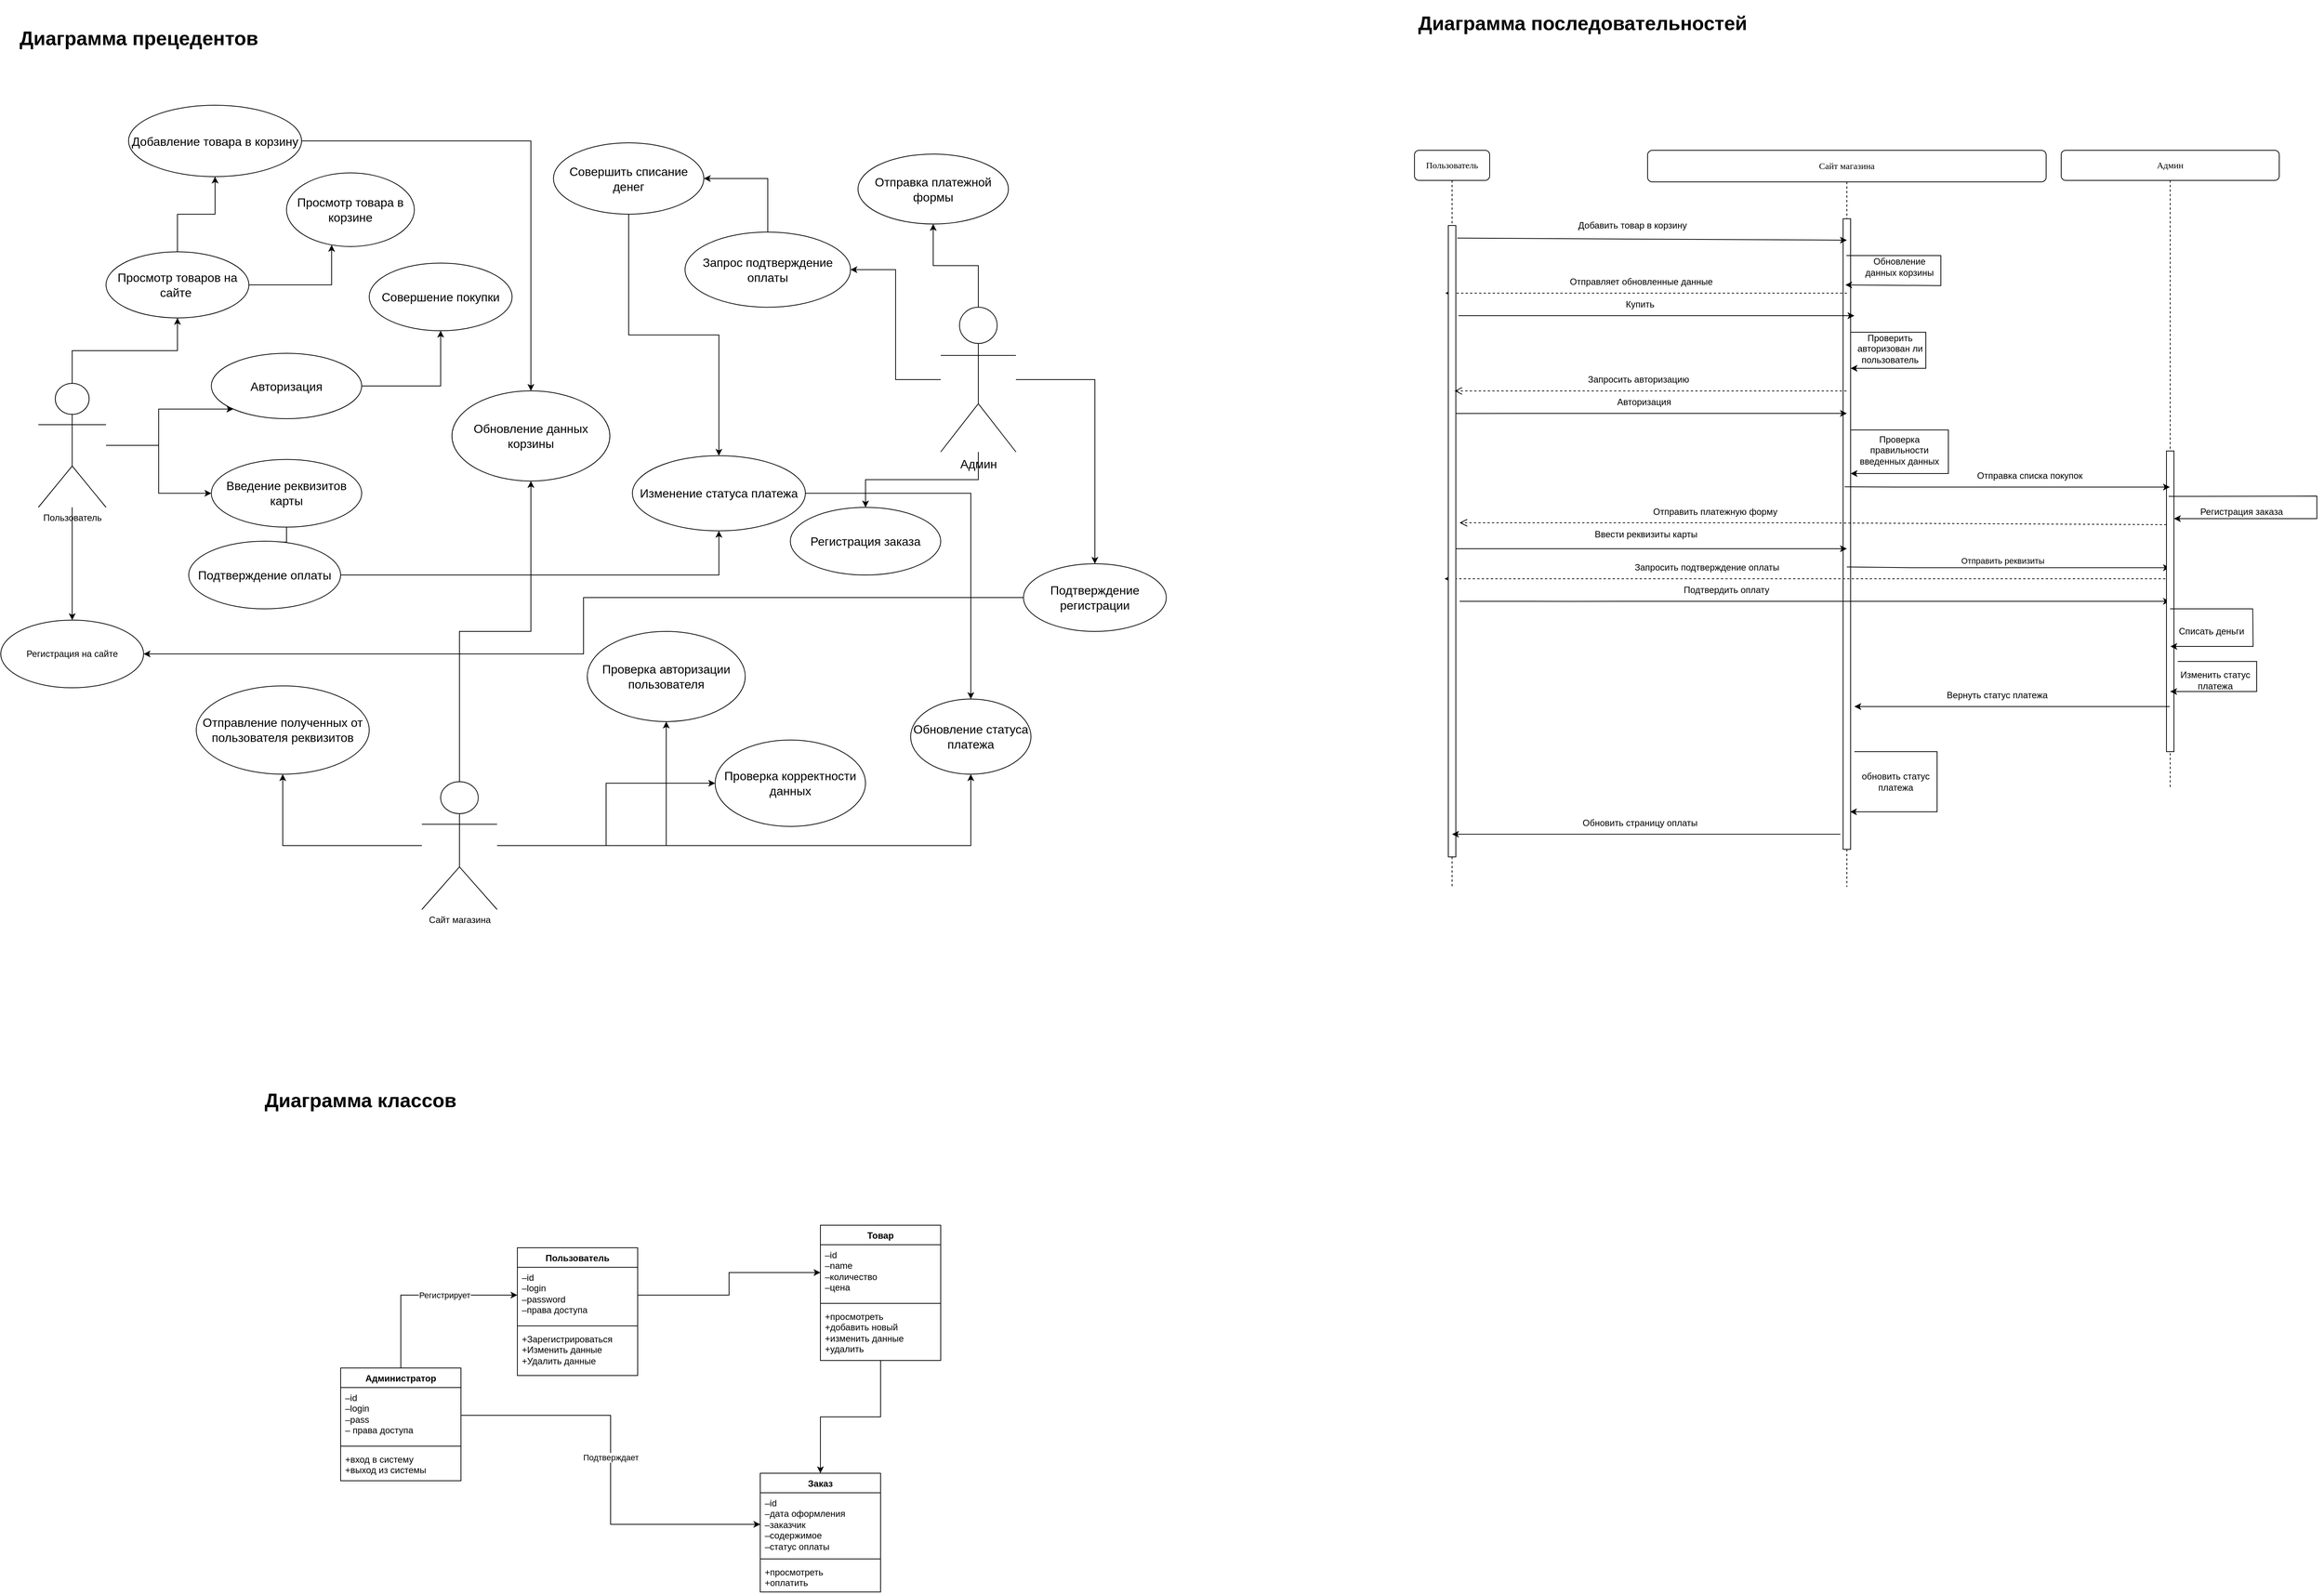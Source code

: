 <mxfile version="22.1.0" type="device">
  <diagram name="Страница — 1" id="BwDVTaYQa9UIxdlgC0Gu">
    <mxGraphModel dx="2977" dy="1105" grid="0" gridSize="10" guides="1" tooltips="1" connect="1" arrows="1" fold="1" page="1" pageScale="1" pageWidth="827" pageHeight="1169" math="0" shadow="0">
      <root>
        <mxCell id="0" />
        <mxCell id="1" parent="0" />
        <mxCell id="_Makfpa7RVwoIXTSptWx-15" style="edgeStyle=orthogonalEdgeStyle;orthogonalLoop=1;jettySize=auto;html=1;entryX=0.5;entryY=1;entryDx=0;entryDy=0;rounded=0;" parent="1" source="qiPf4P7YAFdouMYMggyP-1" target="qiPf4P7YAFdouMYMggyP-71" edge="1">
          <mxGeometry relative="1" as="geometry" />
        </mxCell>
        <mxCell id="_Makfpa7RVwoIXTSptWx-16" style="edgeStyle=orthogonalEdgeStyle;orthogonalLoop=1;jettySize=auto;html=1;rounded=0;" parent="1" source="qiPf4P7YAFdouMYMggyP-1" target="qiPf4P7YAFdouMYMggyP-70" edge="1">
          <mxGeometry relative="1" as="geometry" />
        </mxCell>
        <mxCell id="_Makfpa7RVwoIXTSptWx-18" style="edgeStyle=orthogonalEdgeStyle;orthogonalLoop=1;jettySize=auto;html=1;entryX=0.5;entryY=0;entryDx=0;entryDy=0;rounded=0;" parent="1" source="qiPf4P7YAFdouMYMggyP-1" target="qiPf4P7YAFdouMYMggyP-74" edge="1">
          <mxGeometry relative="1" as="geometry">
            <mxPoint x="1190" y="790" as="targetPoint" />
          </mxGeometry>
        </mxCell>
        <mxCell id="32zfjGa4wdQdq4F2AYwe-44" style="edgeStyle=orthogonalEdgeStyle;rounded=0;orthogonalLoop=1;jettySize=auto;html=1;entryX=0.5;entryY=0;entryDx=0;entryDy=0;" parent="1" source="qiPf4P7YAFdouMYMggyP-1" target="32zfjGa4wdQdq4F2AYwe-43" edge="1">
          <mxGeometry relative="1" as="geometry" />
        </mxCell>
        <mxCell id="qiPf4P7YAFdouMYMggyP-1" value="&lt;font style=&quot;font-size: 16px;&quot;&gt;Админ&lt;/font&gt;" style="shape=umlActor;verticalLabelPosition=bottom;verticalAlign=top;html=1;" parent="1" vertex="1">
          <mxGeometry x="1230" y="478.75" width="100" height="192.5" as="geometry" />
        </mxCell>
        <mxCell id="qiPf4P7YAFdouMYMggyP-61" style="edgeStyle=orthogonalEdgeStyle;orthogonalLoop=1;jettySize=auto;html=1;rounded=0;" parent="1" source="qiPf4P7YAFdouMYMggyP-2" target="qiPf4P7YAFdouMYMggyP-56" edge="1">
          <mxGeometry relative="1" as="geometry" />
        </mxCell>
        <mxCell id="qiPf4P7YAFdouMYMggyP-64" style="edgeStyle=orthogonalEdgeStyle;orthogonalLoop=1;jettySize=auto;html=1;entryX=0;entryY=1;entryDx=0;entryDy=0;rounded=0;" parent="1" source="qiPf4P7YAFdouMYMggyP-2" target="qiPf4P7YAFdouMYMggyP-54" edge="1">
          <mxGeometry relative="1" as="geometry" />
        </mxCell>
        <mxCell id="32zfjGa4wdQdq4F2AYwe-41" style="edgeStyle=orthogonalEdgeStyle;rounded=0;orthogonalLoop=1;jettySize=auto;html=1;entryX=0.5;entryY=0;entryDx=0;entryDy=0;" parent="1" source="qiPf4P7YAFdouMYMggyP-2" target="32zfjGa4wdQdq4F2AYwe-42" edge="1">
          <mxGeometry relative="1" as="geometry">
            <mxPoint x="75" y="880" as="targetPoint" />
          </mxGeometry>
        </mxCell>
        <mxCell id="qiPf4P7YAFdouMYMggyP-2" value="Пользователь" style="shape=umlActor;verticalLabelPosition=bottom;verticalAlign=top;html=1;" parent="1" vertex="1">
          <mxGeometry x="30" y="580" width="90" height="165" as="geometry" />
        </mxCell>
        <mxCell id="qiPf4P7YAFdouMYMggyP-4" value="Сайт магазина" style="shape=umlLifeline;perimeter=lifelinePerimeter;whiteSpace=wrap;html=1;container=1;collapsible=0;recursiveResize=0;outlineConnect=0;rounded=1;shadow=0;comic=0;labelBackgroundColor=none;strokeWidth=1;fontFamily=Verdana;fontSize=12;align=center;size=42;" parent="1" vertex="1">
          <mxGeometry x="2170" y="270" width="530" height="980" as="geometry" />
        </mxCell>
        <mxCell id="qiPf4P7YAFdouMYMggyP-5" style="edgeStyle=orthogonalEdgeStyle;rounded=0;orthogonalLoop=1;jettySize=auto;html=1;" parent="qiPf4P7YAFdouMYMggyP-4" source="qiPf4P7YAFdouMYMggyP-6" target="qiPf4P7YAFdouMYMggyP-4" edge="1">
          <mxGeometry relative="1" as="geometry">
            <Array as="points">
              <mxPoint x="170" y="715" />
              <mxPoint x="170" y="715" />
            </Array>
          </mxGeometry>
        </mxCell>
        <mxCell id="qiPf4P7YAFdouMYMggyP-6" value="" style="html=1;points=[];perimeter=orthogonalPerimeter;rounded=0;shadow=0;comic=0;labelBackgroundColor=none;strokeWidth=1;fontFamily=Verdana;fontSize=12;align=center;" parent="qiPf4P7YAFdouMYMggyP-4" vertex="1">
          <mxGeometry x="260" y="91" width="10" height="839" as="geometry" />
        </mxCell>
        <mxCell id="qiPf4P7YAFdouMYMggyP-13" value="Отправить платежную форму" style="text;html=1;strokeColor=none;fillColor=none;align=center;verticalAlign=middle;whiteSpace=wrap;rounded=0;" parent="qiPf4P7YAFdouMYMggyP-4" vertex="1">
          <mxGeometry x="-10" y="465.5" width="200" height="30" as="geometry" />
        </mxCell>
        <mxCell id="qiPf4P7YAFdouMYMggyP-14" value="Подтвердить оплату" style="text;html=1;strokeColor=none;fillColor=none;align=center;verticalAlign=middle;whiteSpace=wrap;rounded=0;" parent="qiPf4P7YAFdouMYMggyP-4" vertex="1">
          <mxGeometry y="570" width="210" height="30" as="geometry" />
        </mxCell>
        <mxCell id="qiPf4P7YAFdouMYMggyP-15" value="Запросить подтверждение оплаты" style="text;html=1;strokeColor=none;fillColor=none;align=center;verticalAlign=middle;whiteSpace=wrap;rounded=0;" parent="qiPf4P7YAFdouMYMggyP-4" vertex="1">
          <mxGeometry x="-56" y="540" width="270" height="30" as="geometry" />
        </mxCell>
        <mxCell id="qiPf4P7YAFdouMYMggyP-16" value="" style="html=1;verticalAlign=bottom;endArrow=open;dashed=1;endSize=8;curved=0;rounded=0;" parent="qiPf4P7YAFdouMYMggyP-4" source="qiPf4P7YAFdouMYMggyP-21" edge="1">
          <mxGeometry relative="1" as="geometry">
            <mxPoint x="652" y="570" as="sourcePoint" />
            <mxPoint x="-270" y="570" as="targetPoint" />
          </mxGeometry>
        </mxCell>
        <mxCell id="qiPf4P7YAFdouMYMggyP-17" value="" style="endArrow=classic;html=1;rounded=0;" parent="qiPf4P7YAFdouMYMggyP-4" edge="1">
          <mxGeometry width="50" height="50" relative="1" as="geometry">
            <mxPoint x="275" y="800" as="sourcePoint" />
            <mxPoint x="269.25" y="880" as="targetPoint" />
            <Array as="points">
              <mxPoint x="385" y="800" />
              <mxPoint x="385" y="880" />
            </Array>
          </mxGeometry>
        </mxCell>
        <mxCell id="qiPf4P7YAFdouMYMggyP-18" value="обновить статус платежа" style="text;html=1;strokeColor=none;fillColor=none;align=center;verticalAlign=middle;whiteSpace=wrap;rounded=0;" parent="qiPf4P7YAFdouMYMggyP-4" vertex="1">
          <mxGeometry x="280" y="810" width="100" height="60" as="geometry" />
        </mxCell>
        <mxCell id="qiPf4P7YAFdouMYMggyP-19" value="" style="html=1;verticalAlign=bottom;endArrow=open;dashed=1;endSize=8;curved=0;rounded=0;" parent="qiPf4P7YAFdouMYMggyP-4" edge="1">
          <mxGeometry relative="1" as="geometry">
            <mxPoint x="265" y="190" as="sourcePoint" />
            <mxPoint x="-269" y="190" as="targetPoint" />
            <Array as="points">
              <mxPoint x="-89" y="190" />
            </Array>
          </mxGeometry>
        </mxCell>
        <mxCell id="qiPf4P7YAFdouMYMggyP-20" value="Отправляет обновленные данные&amp;nbsp;&amp;nbsp;" style="text;html=1;strokeColor=none;fillColor=none;align=center;verticalAlign=middle;whiteSpace=wrap;rounded=0;" parent="qiPf4P7YAFdouMYMggyP-4" vertex="1">
          <mxGeometry x="-150" y="160" width="290" height="30" as="geometry" />
        </mxCell>
        <mxCell id="_Makfpa7RVwoIXTSptWx-19" value="Отправка списка покупок&amp;nbsp;" style="text;html=1;strokeColor=none;fillColor=none;align=center;verticalAlign=middle;whiteSpace=wrap;rounded=0;" parent="qiPf4P7YAFdouMYMggyP-4" vertex="1">
          <mxGeometry x="390" y="418" width="240" height="30" as="geometry" />
        </mxCell>
        <mxCell id="qiPf4P7YAFdouMYMggyP-32" value="" style="endArrow=classic;html=1;rounded=0;" parent="qiPf4P7YAFdouMYMggyP-4" edge="1">
          <mxGeometry width="50" height="50" relative="1" as="geometry">
            <mxPoint x="-251.5" y="220" as="sourcePoint" />
            <mxPoint x="275" y="220" as="targetPoint" />
            <Array as="points">
              <mxPoint x="-106.5" y="220" />
            </Array>
          </mxGeometry>
        </mxCell>
        <mxCell id="qiPf4P7YAFdouMYMggyP-33" value="Купить" style="text;html=1;strokeColor=none;fillColor=none;align=center;verticalAlign=middle;whiteSpace=wrap;rounded=0;" parent="qiPf4P7YAFdouMYMggyP-4" vertex="1">
          <mxGeometry x="-110" y="190" width="200" height="30" as="geometry" />
        </mxCell>
        <mxCell id="qiPf4P7YAFdouMYMggyP-30" value="" style="endArrow=classic;html=1;rounded=0;exitX=0.544;exitY=0.487;exitDx=0;exitDy=0;exitPerimeter=0;" parent="qiPf4P7YAFdouMYMggyP-4" edge="1">
          <mxGeometry width="50" height="50" relative="1" as="geometry">
            <mxPoint x="-259.5" y="350.14" as="sourcePoint" />
            <mxPoint x="265" y="350.0" as="targetPoint" />
            <Array as="points">
              <mxPoint x="-102.4" y="350" />
            </Array>
          </mxGeometry>
        </mxCell>
        <mxCell id="qiPf4P7YAFdouMYMggyP-36" value="Авторизация" style="text;html=1;strokeColor=none;fillColor=none;align=center;verticalAlign=middle;whiteSpace=wrap;rounded=0;" parent="qiPf4P7YAFdouMYMggyP-4" vertex="1">
          <mxGeometry x="-77.5" y="320" width="145" height="30" as="geometry" />
        </mxCell>
        <mxCell id="qiPf4P7YAFdouMYMggyP-45" value="Обновить страницу оплаты" style="text;html=1;strokeColor=none;fillColor=none;align=center;verticalAlign=middle;whiteSpace=wrap;rounded=0;" parent="qiPf4P7YAFdouMYMggyP-4" vertex="1">
          <mxGeometry x="-175" y="880" width="330" height="30" as="geometry" />
        </mxCell>
        <mxCell id="qiPf4P7YAFdouMYMggyP-43" value="Вернуть статус платежа" style="text;html=1;strokeColor=none;fillColor=none;align=center;verticalAlign=middle;whiteSpace=wrap;rounded=0;" parent="qiPf4P7YAFdouMYMggyP-4" vertex="1">
          <mxGeometry x="380" y="710" width="170" height="30" as="geometry" />
        </mxCell>
        <mxCell id="qiPf4P7YAFdouMYMggyP-37" value="" style="endArrow=classic;html=1;rounded=0;" parent="qiPf4P7YAFdouMYMggyP-4" target="qiPf4P7YAFdouMYMggyP-21" edge="1">
          <mxGeometry width="50" height="50" relative="1" as="geometry">
            <mxPoint x="-250" y="600" as="sourcePoint" />
            <mxPoint x="652" y="600" as="targetPoint" />
            <Array as="points">
              <mxPoint x="-103.3" y="600.09" />
              <mxPoint x="-30" y="600" />
            </Array>
          </mxGeometry>
        </mxCell>
        <mxCell id="qiPf4P7YAFdouMYMggyP-41" value="" style="endArrow=classic;html=1;rounded=0;" parent="qiPf4P7YAFdouMYMggyP-4" target="qiPf4P7YAFdouMYMggyP-21" edge="1">
          <mxGeometry width="50" height="50" relative="1" as="geometry">
            <mxPoint x="265" y="554.3" as="sourcePoint" />
            <mxPoint x="643" y="555.7" as="targetPoint" />
            <Array as="points">
              <mxPoint x="355" y="555.3" />
            </Array>
          </mxGeometry>
        </mxCell>
        <mxCell id="qiPf4P7YAFdouMYMggyP-42" value="Отправить реквизиты" style="edgeLabel;html=1;align=center;verticalAlign=middle;resizable=0;points=[];" parent="qiPf4P7YAFdouMYMggyP-41" vertex="1" connectable="0">
          <mxGeometry x="-0.036" y="3" relative="1" as="geometry">
            <mxPoint y="-7" as="offset" />
          </mxGeometry>
        </mxCell>
        <mxCell id="qiPf4P7YAFdouMYMggyP-47" value="" style="endArrow=classic;html=1;rounded=0;" parent="qiPf4P7YAFdouMYMggyP-4" edge="1">
          <mxGeometry width="50" height="50" relative="1" as="geometry">
            <mxPoint x="-260.75" y="530" as="sourcePoint" />
            <mxPoint x="265" y="530" as="targetPoint" />
            <Array as="points">
              <mxPoint x="-164.5" y="530" />
              <mxPoint x="210" y="530" />
            </Array>
          </mxGeometry>
        </mxCell>
        <mxCell id="qiPf4P7YAFdouMYMggyP-40" value="Ввести реквизиты карты" style="text;html=1;strokeColor=none;fillColor=none;align=center;verticalAlign=middle;whiteSpace=wrap;rounded=0;" parent="qiPf4P7YAFdouMYMggyP-4" vertex="1">
          <mxGeometry x="-77.5" y="495.5" width="150" height="30" as="geometry" />
        </mxCell>
        <mxCell id="qiPf4P7YAFdouMYMggyP-34" value="Запросить авторизацию" style="text;html=1;strokeColor=none;fillColor=none;align=center;verticalAlign=middle;whiteSpace=wrap;rounded=0;" parent="qiPf4P7YAFdouMYMggyP-4" vertex="1">
          <mxGeometry x="-92.5" y="290" width="160" height="30" as="geometry" />
        </mxCell>
        <mxCell id="qiPf4P7YAFdouMYMggyP-7" value="" style="endArrow=classic;html=1;rounded=0;entryX=0.3;entryY=0.093;entryDx=0;entryDy=0;entryPerimeter=0;" parent="qiPf4P7YAFdouMYMggyP-4" edge="1">
          <mxGeometry width="50" height="50" relative="1" as="geometry">
            <mxPoint x="264.324" y="140" as="sourcePoint" />
            <mxPoint x="263.0" y="179.027" as="targetPoint" />
            <Array as="points">
              <mxPoint x="390" y="140" />
              <mxPoint x="390" y="180" />
            </Array>
          </mxGeometry>
        </mxCell>
        <mxCell id="qiPf4P7YAFdouMYMggyP-8" value="Обновление данных корзины" style="text;html=1;strokeColor=none;fillColor=none;align=center;verticalAlign=middle;whiteSpace=wrap;rounded=0;" parent="qiPf4P7YAFdouMYMggyP-4" vertex="1">
          <mxGeometry x="280" y="140" width="110" height="30" as="geometry" />
        </mxCell>
        <mxCell id="qiPf4P7YAFdouMYMggyP-9" value="Проверить авторизован ли пользователь" style="text;html=1;strokeColor=none;fillColor=none;align=center;verticalAlign=middle;whiteSpace=wrap;rounded=0;" parent="qiPf4P7YAFdouMYMggyP-4" vertex="1">
          <mxGeometry x="260" y="240" width="125" height="47.5" as="geometry" />
        </mxCell>
        <mxCell id="qiPf4P7YAFdouMYMggyP-10" value="" style="endArrow=classic;html=1;rounded=0;" parent="qiPf4P7YAFdouMYMggyP-4" edge="1">
          <mxGeometry width="50" height="50" relative="1" as="geometry">
            <mxPoint x="270" y="242" as="sourcePoint" />
            <mxPoint x="270" y="290" as="targetPoint" />
            <Array as="points">
              <mxPoint x="370" y="242" />
              <mxPoint x="370" y="290" />
              <mxPoint x="300" y="290" />
            </Array>
          </mxGeometry>
        </mxCell>
        <mxCell id="qiPf4P7YAFdouMYMggyP-11" value="" style="endArrow=classic;html=1;rounded=0;" parent="qiPf4P7YAFdouMYMggyP-4" edge="1">
          <mxGeometry width="50" height="50" relative="1" as="geometry">
            <mxPoint x="270" y="372" as="sourcePoint" />
            <mxPoint x="270" y="430" as="targetPoint" />
            <Array as="points">
              <mxPoint x="400" y="372" />
              <mxPoint x="400" y="430" />
            </Array>
          </mxGeometry>
        </mxCell>
        <mxCell id="qiPf4P7YAFdouMYMggyP-12" value="Проверка правильности введенных данных" style="text;html=1;strokeColor=none;fillColor=none;align=center;verticalAlign=middle;whiteSpace=wrap;rounded=0;" parent="qiPf4P7YAFdouMYMggyP-4" vertex="1">
          <mxGeometry x="280" y="380" width="110" height="38" as="geometry" />
        </mxCell>
        <mxCell id="qiPf4P7YAFdouMYMggyP-21" value="Админ" style="shape=umlLifeline;perimeter=lifelinePerimeter;whiteSpace=wrap;html=1;container=1;collapsible=0;recursiveResize=0;outlineConnect=0;rounded=1;shadow=0;comic=0;labelBackgroundColor=none;strokeWidth=1;fontFamily=Verdana;fontSize=12;align=center;" parent="1" vertex="1">
          <mxGeometry x="2720" y="270" width="290" height="850" as="geometry" />
        </mxCell>
        <mxCell id="qiPf4P7YAFdouMYMggyP-22" value="" style="html=1;points=[];perimeter=orthogonalPerimeter;rounded=0;shadow=0;comic=0;labelBackgroundColor=none;strokeWidth=1;fontFamily=Verdana;fontSize=12;align=center;" parent="qiPf4P7YAFdouMYMggyP-21" vertex="1">
          <mxGeometry x="140" y="400" width="10" height="400" as="geometry" />
        </mxCell>
        <mxCell id="qiPf4P7YAFdouMYMggyP-23" value="Списать деньги" style="text;html=1;strokeColor=none;fillColor=none;align=center;verticalAlign=middle;whiteSpace=wrap;rounded=0;" parent="qiPf4P7YAFdouMYMggyP-21" vertex="1">
          <mxGeometry x="140" y="610" width="120" height="60" as="geometry" />
        </mxCell>
        <mxCell id="qiPf4P7YAFdouMYMggyP-24" value="" style="endArrow=classic;html=1;rounded=0;" parent="qiPf4P7YAFdouMYMggyP-21" edge="1">
          <mxGeometry width="50" height="50" relative="1" as="geometry">
            <mxPoint x="144.75" y="610" as="sourcePoint" />
            <mxPoint x="145.25" y="660" as="targetPoint" />
            <Array as="points">
              <mxPoint x="254.75" y="610" />
              <mxPoint x="255.25" y="660" />
            </Array>
          </mxGeometry>
        </mxCell>
        <mxCell id="qiPf4P7YAFdouMYMggyP-25" value="" style="endArrow=classic;html=1;rounded=0;" parent="qiPf4P7YAFdouMYMggyP-21" target="qiPf4P7YAFdouMYMggyP-21" edge="1">
          <mxGeometry width="50" height="50" relative="1" as="geometry">
            <mxPoint x="155" y="680" as="sourcePoint" />
            <mxPoint x="190" y="720.2" as="targetPoint" />
            <Array as="points">
              <mxPoint x="260" y="680" />
              <mxPoint x="260" y="705" />
              <mxPoint x="260" y="720" />
            </Array>
          </mxGeometry>
        </mxCell>
        <mxCell id="qiPf4P7YAFdouMYMggyP-26" value="" style="endArrow=classic;html=1;rounded=0;" parent="qiPf4P7YAFdouMYMggyP-21" source="qiPf4P7YAFdouMYMggyP-21" edge="1">
          <mxGeometry width="50" height="50" relative="1" as="geometry">
            <mxPoint x="100.0" y="740.73" as="sourcePoint" />
            <mxPoint x="-275" y="740" as="targetPoint" />
          </mxGeometry>
        </mxCell>
        <mxCell id="qiPf4P7YAFdouMYMggyP-46" value="" style="html=1;verticalAlign=bottom;endArrow=open;dashed=1;endSize=8;curved=0;rounded=0;entryX=1.2;entryY=0.444;entryDx=0;entryDy=0;entryPerimeter=0;" parent="qiPf4P7YAFdouMYMggyP-21" edge="1">
          <mxGeometry relative="1" as="geometry">
            <mxPoint x="140" y="498" as="sourcePoint" />
            <mxPoint x="-800" y="495.5" as="targetPoint" />
            <Array as="points">
              <mxPoint x="-347" y="495.54" />
            </Array>
          </mxGeometry>
        </mxCell>
        <mxCell id="_Makfpa7RVwoIXTSptWx-25" value="" style="endArrow=classic;html=1;rounded=0;exitX=0.3;exitY=0.151;exitDx=0;exitDy=0;exitPerimeter=0;" parent="qiPf4P7YAFdouMYMggyP-21" source="qiPf4P7YAFdouMYMggyP-22" edge="1">
          <mxGeometry width="50" height="50" relative="1" as="geometry">
            <mxPoint x="155" y="460" as="sourcePoint" />
            <mxPoint x="150" y="490" as="targetPoint" />
            <Array as="points">
              <mxPoint x="340" y="460" />
              <mxPoint x="340" y="490" />
            </Array>
          </mxGeometry>
        </mxCell>
        <mxCell id="_Makfpa7RVwoIXTSptWx-26" value="Регистрация заказа" style="text;html=1;strokeColor=none;fillColor=none;align=center;verticalAlign=middle;whiteSpace=wrap;rounded=0;" parent="qiPf4P7YAFdouMYMggyP-21" vertex="1">
          <mxGeometry x="150" y="466" width="180" height="30" as="geometry" />
        </mxCell>
        <mxCell id="qiPf4P7YAFdouMYMggyP-27" value="Изменить статус платежа" style="text;html=1;strokeColor=none;fillColor=none;align=center;verticalAlign=middle;whiteSpace=wrap;rounded=0;" parent="qiPf4P7YAFdouMYMggyP-21" vertex="1">
          <mxGeometry x="150" y="690" width="110" height="30" as="geometry" />
        </mxCell>
        <mxCell id="qiPf4P7YAFdouMYMggyP-28" value="Пользователь" style="shape=umlLifeline;perimeter=lifelinePerimeter;whiteSpace=wrap;html=1;container=1;collapsible=0;recursiveResize=0;outlineConnect=0;rounded=1;shadow=0;comic=0;labelBackgroundColor=none;strokeWidth=1;fontFamily=Verdana;fontSize=12;align=center;" parent="1" vertex="1">
          <mxGeometry x="1860" y="270" width="100" height="980" as="geometry" />
        </mxCell>
        <mxCell id="qiPf4P7YAFdouMYMggyP-29" value="" style="html=1;points=[];perimeter=orthogonalPerimeter;rounded=0;shadow=0;comic=0;labelBackgroundColor=none;strokeWidth=1;fontFamily=Verdana;fontSize=12;align=center;" parent="qiPf4P7YAFdouMYMggyP-28" vertex="1">
          <mxGeometry x="45" y="100" width="10" height="840" as="geometry" />
        </mxCell>
        <mxCell id="qiPf4P7YAFdouMYMggyP-31" value="" style="endArrow=classic;html=1;rounded=0;exitX=0.2;exitY=0.425;exitDx=0;exitDy=0;exitPerimeter=0;" parent="1" source="qiPf4P7YAFdouMYMggyP-6" target="qiPf4P7YAFdouMYMggyP-21" edge="1">
          <mxGeometry width="50" height="50" relative="1" as="geometry">
            <mxPoint x="2440" y="720" as="sourcePoint" />
            <mxPoint x="2820" y="718" as="targetPoint" />
            <Array as="points">
              <mxPoint x="2500" y="718" />
            </Array>
          </mxGeometry>
        </mxCell>
        <mxCell id="qiPf4P7YAFdouMYMggyP-35" value="" style="html=1;verticalAlign=bottom;endArrow=open;dashed=1;endSize=8;curved=0;rounded=0;entryX=0.822;entryY=0.262;entryDx=0;entryDy=0;entryPerimeter=0;" parent="1" source="qiPf4P7YAFdouMYMggyP-4" target="qiPf4P7YAFdouMYMggyP-29" edge="1">
          <mxGeometry relative="1" as="geometry">
            <mxPoint x="2380" y="567" as="sourcePoint" />
            <mxPoint x="1920" y="565" as="targetPoint" />
          </mxGeometry>
        </mxCell>
        <mxCell id="qiPf4P7YAFdouMYMggyP-38" value="" style="endArrow=classic;html=1;rounded=0;exitX=1.18;exitY=0.02;exitDx=0;exitDy=0;exitPerimeter=0;entryX=0.5;entryY=0.034;entryDx=0;entryDy=0;entryPerimeter=0;" parent="1" source="qiPf4P7YAFdouMYMggyP-29" target="qiPf4P7YAFdouMYMggyP-6" edge="1">
          <mxGeometry width="50" height="50" relative="1" as="geometry">
            <mxPoint x="1920" y="380" as="sourcePoint" />
            <mxPoint x="2340" y="381" as="targetPoint" />
          </mxGeometry>
        </mxCell>
        <mxCell id="qiPf4P7YAFdouMYMggyP-39" value="Добавить товар в корзину" style="text;html=1;strokeColor=none;fillColor=none;align=center;verticalAlign=middle;whiteSpace=wrap;rounded=0;" parent="1" vertex="1">
          <mxGeometry x="2055" y="355" width="190" height="30" as="geometry" />
        </mxCell>
        <mxCell id="qiPf4P7YAFdouMYMggyP-44" value="" style="endArrow=classic;html=1;rounded=0;exitX=-0.367;exitY=0.976;exitDx=0;exitDy=0;exitPerimeter=0;" parent="1" source="qiPf4P7YAFdouMYMggyP-6" target="qiPf4P7YAFdouMYMggyP-28" edge="1">
          <mxGeometry width="50" height="50" relative="1" as="geometry">
            <mxPoint x="2130" y="1005" as="sourcePoint" />
            <mxPoint x="2180" y="955" as="targetPoint" />
          </mxGeometry>
        </mxCell>
        <mxCell id="32zfjGa4wdQdq4F2AYwe-9" style="edgeStyle=orthogonalEdgeStyle;rounded=0;orthogonalLoop=1;jettySize=auto;html=1;entryX=0.5;entryY=0;entryDx=0;entryDy=0;" parent="1" source="qiPf4P7YAFdouMYMggyP-53" target="_Makfpa7RVwoIXTSptWx-31" edge="1">
          <mxGeometry relative="1" as="geometry" />
        </mxCell>
        <mxCell id="qiPf4P7YAFdouMYMggyP-53" value="&lt;font style=&quot;font-size: 16px;&quot;&gt;Добавление товара в корзину&lt;/font&gt;" style="ellipse;whiteSpace=wrap;html=1;" parent="1" vertex="1">
          <mxGeometry x="150" y="210" width="230" height="95" as="geometry" />
        </mxCell>
        <mxCell id="_Makfpa7RVwoIXTSptWx-13" style="edgeStyle=orthogonalEdgeStyle;orthogonalLoop=1;jettySize=auto;html=1;entryX=0.5;entryY=1;entryDx=0;entryDy=0;rounded=0;" parent="1" source="qiPf4P7YAFdouMYMggyP-54" target="qiPf4P7YAFdouMYMggyP-55" edge="1">
          <mxGeometry relative="1" as="geometry" />
        </mxCell>
        <mxCell id="qiPf4P7YAFdouMYMggyP-54" value="&lt;font style=&quot;font-size: 16px;&quot;&gt;Авторизация&lt;/font&gt;" style="ellipse;whiteSpace=wrap;html=1;" parent="1" vertex="1">
          <mxGeometry x="260" y="540" width="200" height="87" as="geometry" />
        </mxCell>
        <mxCell id="qiPf4P7YAFdouMYMggyP-55" value="&lt;font style=&quot;font-size: 16px;&quot;&gt;Совершение покупки&lt;/font&gt;" style="ellipse;whiteSpace=wrap;html=1;" parent="1" vertex="1">
          <mxGeometry x="470" y="420" width="190" height="90" as="geometry" />
        </mxCell>
        <mxCell id="_Makfpa7RVwoIXTSptWx-1" style="edgeStyle=orthogonalEdgeStyle;orthogonalLoop=1;jettySize=auto;html=1;entryX=0.5;entryY=0;entryDx=0;entryDy=0;rounded=0;" parent="1" source="qiPf4P7YAFdouMYMggyP-56" target="qiPf4P7YAFdouMYMggyP-58" edge="1">
          <mxGeometry relative="1" as="geometry">
            <mxPoint x="570" y="920" as="targetPoint" />
          </mxGeometry>
        </mxCell>
        <mxCell id="qiPf4P7YAFdouMYMggyP-56" value="&lt;font style=&quot;font-size: 16px;&quot;&gt;Введение реквизитов карты&lt;/font&gt;" style="ellipse;whiteSpace=wrap;html=1;" parent="1" vertex="1">
          <mxGeometry x="260" y="681.25" width="200" height="90" as="geometry" />
        </mxCell>
        <mxCell id="32zfjGa4wdQdq4F2AYwe-11" style="edgeStyle=orthogonalEdgeStyle;rounded=0;orthogonalLoop=1;jettySize=auto;html=1;entryX=0.5;entryY=1;entryDx=0;entryDy=0;" parent="1" source="qiPf4P7YAFdouMYMggyP-58" target="qiPf4P7YAFdouMYMggyP-72" edge="1">
          <mxGeometry relative="1" as="geometry" />
        </mxCell>
        <mxCell id="qiPf4P7YAFdouMYMggyP-58" value="&lt;font style=&quot;font-size: 16px;&quot;&gt;Подтверждение оплаты&lt;/font&gt;" style="ellipse;whiteSpace=wrap;html=1;" parent="1" vertex="1">
          <mxGeometry x="230" y="790" width="202" height="90" as="geometry" />
        </mxCell>
        <mxCell id="qiPf4P7YAFdouMYMggyP-63" style="edgeStyle=orthogonalEdgeStyle;orthogonalLoop=1;jettySize=auto;html=1;entryX=0.5;entryY=1;entryDx=0;entryDy=0;rounded=0;" parent="1" source="qiPf4P7YAFdouMYMggyP-2" target="_Makfpa7RVwoIXTSptWx-9" edge="1">
          <mxGeometry relative="1" as="geometry">
            <mxPoint x="-40" y="450" as="targetPoint" />
          </mxGeometry>
        </mxCell>
        <mxCell id="qiPf4P7YAFdouMYMggyP-70" value="&lt;font style=&quot;font-size: 16px;&quot;&gt;Запрос подтверждение оплаты&lt;/font&gt;" style="ellipse;whiteSpace=wrap;html=1;" parent="1" vertex="1">
          <mxGeometry x="890" y="378.75" width="220" height="100" as="geometry" />
        </mxCell>
        <mxCell id="qiPf4P7YAFdouMYMggyP-71" value="&lt;span style=&quot;font-size: 16px;&quot;&gt;Отправка платежной формы&lt;/span&gt;" style="ellipse;whiteSpace=wrap;html=1;" parent="1" vertex="1">
          <mxGeometry x="1120" y="275" width="200" height="93" as="geometry" />
        </mxCell>
        <mxCell id="32zfjGa4wdQdq4F2AYwe-13" style="edgeStyle=orthogonalEdgeStyle;rounded=0;orthogonalLoop=1;jettySize=auto;html=1;entryX=0.5;entryY=0;entryDx=0;entryDy=0;" parent="1" source="qiPf4P7YAFdouMYMggyP-72" target="32zfjGa4wdQdq4F2AYwe-5" edge="1">
          <mxGeometry relative="1" as="geometry" />
        </mxCell>
        <mxCell id="qiPf4P7YAFdouMYMggyP-72" value="&lt;font style=&quot;font-size: 16px;&quot;&gt;Изменение статуса платежа&lt;/font&gt;" style="ellipse;whiteSpace=wrap;html=1;" parent="1" vertex="1">
          <mxGeometry x="820" y="676.25" width="230" height="100" as="geometry" />
        </mxCell>
        <mxCell id="32zfjGa4wdQdq4F2AYwe-12" style="edgeStyle=orthogonalEdgeStyle;rounded=0;orthogonalLoop=1;jettySize=auto;html=1;" parent="1" source="qiPf4P7YAFdouMYMggyP-73" target="qiPf4P7YAFdouMYMggyP-72" edge="1">
          <mxGeometry relative="1" as="geometry" />
        </mxCell>
        <mxCell id="qiPf4P7YAFdouMYMggyP-73" value="&lt;font style=&quot;font-size: 16px;&quot;&gt;Совершить списание денег&lt;/font&gt;" style="ellipse;whiteSpace=wrap;html=1;" parent="1" vertex="1">
          <mxGeometry x="715" y="260" width="200" height="95" as="geometry" />
        </mxCell>
        <mxCell id="qiPf4P7YAFdouMYMggyP-74" value="&lt;font style=&quot;font-size: 16px;&quot;&gt;Регистрация заказа&lt;/font&gt;" style="ellipse;whiteSpace=wrap;html=1;" parent="1" vertex="1">
          <mxGeometry x="1030" y="745" width="200" height="90" as="geometry" />
        </mxCell>
        <mxCell id="_Makfpa7RVwoIXTSptWx-5" value="&lt;font style=&quot;font-size: 16px;&quot;&gt;Просмотр товара в корзине&lt;/font&gt;" style="ellipse;whiteSpace=wrap;html=1;" parent="1" vertex="1">
          <mxGeometry x="360" y="300" width="170" height="98" as="geometry" />
        </mxCell>
        <mxCell id="_Makfpa7RVwoIXTSptWx-10" style="edgeStyle=orthogonalEdgeStyle;orthogonalLoop=1;jettySize=auto;html=1;entryX=0.5;entryY=1;entryDx=0;entryDy=0;rounded=0;" parent="1" source="_Makfpa7RVwoIXTSptWx-9" target="qiPf4P7YAFdouMYMggyP-53" edge="1">
          <mxGeometry relative="1" as="geometry" />
        </mxCell>
        <mxCell id="_Makfpa7RVwoIXTSptWx-11" style="edgeStyle=orthogonalEdgeStyle;orthogonalLoop=1;jettySize=auto;html=1;rounded=0;" parent="1" source="_Makfpa7RVwoIXTSptWx-9" target="_Makfpa7RVwoIXTSptWx-5" edge="1">
          <mxGeometry relative="1" as="geometry">
            <Array as="points">
              <mxPoint x="420" y="449" />
            </Array>
          </mxGeometry>
        </mxCell>
        <mxCell id="_Makfpa7RVwoIXTSptWx-9" value="&lt;font style=&quot;font-size: 16px;&quot;&gt;Просмотр товаров на сайте&amp;nbsp;&lt;/font&gt;" style="ellipse;whiteSpace=wrap;html=1;" parent="1" vertex="1">
          <mxGeometry x="120" y="405" width="190" height="88" as="geometry" />
        </mxCell>
        <mxCell id="_Makfpa7RVwoIXTSptWx-14" style="edgeStyle=orthogonalEdgeStyle;orthogonalLoop=1;jettySize=auto;html=1;entryX=1;entryY=0.5;entryDx=0;entryDy=0;rounded=0;" parent="1" source="qiPf4P7YAFdouMYMggyP-70" target="qiPf4P7YAFdouMYMggyP-73" edge="1">
          <mxGeometry relative="1" as="geometry" />
        </mxCell>
        <mxCell id="32zfjGa4wdQdq4F2AYwe-2" style="edgeStyle=orthogonalEdgeStyle;rounded=0;orthogonalLoop=1;jettySize=auto;html=1;" parent="1" source="_Makfpa7RVwoIXTSptWx-27" target="_Makfpa7RVwoIXTSptWx-32" edge="1">
          <mxGeometry relative="1" as="geometry" />
        </mxCell>
        <mxCell id="32zfjGa4wdQdq4F2AYwe-3" style="edgeStyle=orthogonalEdgeStyle;rounded=0;orthogonalLoop=1;jettySize=auto;html=1;" parent="1" source="_Makfpa7RVwoIXTSptWx-27" target="_Makfpa7RVwoIXTSptWx-30" edge="1">
          <mxGeometry relative="1" as="geometry" />
        </mxCell>
        <mxCell id="32zfjGa4wdQdq4F2AYwe-4" style="edgeStyle=orthogonalEdgeStyle;rounded=0;orthogonalLoop=1;jettySize=auto;html=1;entryX=0.5;entryY=1;entryDx=0;entryDy=0;" parent="1" source="_Makfpa7RVwoIXTSptWx-27" target="_Makfpa7RVwoIXTSptWx-31" edge="1">
          <mxGeometry relative="1" as="geometry" />
        </mxCell>
        <mxCell id="32zfjGa4wdQdq4F2AYwe-6" style="edgeStyle=orthogonalEdgeStyle;rounded=0;orthogonalLoop=1;jettySize=auto;html=1;entryX=0.5;entryY=1;entryDx=0;entryDy=0;" parent="1" source="_Makfpa7RVwoIXTSptWx-27" target="32zfjGa4wdQdq4F2AYwe-5" edge="1">
          <mxGeometry relative="1" as="geometry" />
        </mxCell>
        <mxCell id="32zfjGa4wdQdq4F2AYwe-8" style="edgeStyle=orthogonalEdgeStyle;rounded=0;orthogonalLoop=1;jettySize=auto;html=1;entryX=0.5;entryY=1;entryDx=0;entryDy=0;" parent="1" source="_Makfpa7RVwoIXTSptWx-27" target="32zfjGa4wdQdq4F2AYwe-7" edge="1">
          <mxGeometry relative="1" as="geometry" />
        </mxCell>
        <mxCell id="_Makfpa7RVwoIXTSptWx-27" value="Сайт магазина" style="shape=umlActor;verticalLabelPosition=bottom;verticalAlign=top;html=1;outlineConnect=0;" parent="1" vertex="1">
          <mxGeometry x="540" y="1110" width="100" height="170" as="geometry" />
        </mxCell>
        <mxCell id="_Makfpa7RVwoIXTSptWx-30" value="&lt;font style=&quot;font-size: 16px;&quot;&gt;Проверка авторизации пользователя&lt;/font&gt;" style="ellipse;whiteSpace=wrap;html=1;" parent="1" vertex="1">
          <mxGeometry x="760" y="910" width="210" height="120" as="geometry" />
        </mxCell>
        <mxCell id="_Makfpa7RVwoIXTSptWx-31" value="&lt;font style=&quot;font-size: 16px;&quot;&gt;Обновление данных корзины&lt;/font&gt;" style="ellipse;whiteSpace=wrap;html=1;" parent="1" vertex="1">
          <mxGeometry x="580" y="590" width="210" height="120" as="geometry" />
        </mxCell>
        <mxCell id="_Makfpa7RVwoIXTSptWx-32" value="&lt;font style=&quot;font-size: 16px;&quot;&gt;Проверка корректности данных&lt;/font&gt;" style="ellipse;whiteSpace=wrap;html=1;" parent="1" vertex="1">
          <mxGeometry x="930" y="1054.5" width="200" height="115" as="geometry" />
        </mxCell>
        <mxCell id="32zfjGa4wdQdq4F2AYwe-5" value="&lt;font style=&quot;font-size: 16px;&quot;&gt;&lt;font style=&quot;font-size: 16px;&quot;&gt;Обновление статуса пла&lt;/font&gt;тежа&lt;/font&gt;" style="ellipse;whiteSpace=wrap;html=1;" parent="1" vertex="1">
          <mxGeometry x="1190" y="1000" width="160" height="100" as="geometry" />
        </mxCell>
        <mxCell id="32zfjGa4wdQdq4F2AYwe-7" value="&lt;font style=&quot;font-size: 16px;&quot;&gt;Отправление полученных от пользователя реквизитов&lt;/font&gt;" style="ellipse;whiteSpace=wrap;html=1;" parent="1" vertex="1">
          <mxGeometry x="240" y="982.5" width="230" height="117.5" as="geometry" />
        </mxCell>
        <mxCell id="32zfjGa4wdQdq4F2AYwe-15" value="Пользователь" style="swimlane;fontStyle=1;align=center;verticalAlign=top;childLayout=stackLayout;horizontal=1;startSize=26;horizontalStack=0;resizeParent=1;resizeParentMax=0;resizeLast=0;collapsible=1;marginBottom=0;whiteSpace=wrap;html=1;" parent="1" vertex="1">
          <mxGeometry x="667" y="1730" width="160" height="170" as="geometry" />
        </mxCell>
        <mxCell id="32zfjGa4wdQdq4F2AYwe-16" value="–id&lt;br style=&quot;border-color: var(--border-color);&quot;&gt;–login&lt;br style=&quot;border-color: var(--border-color);&quot;&gt;–password&lt;br style=&quot;border-color: var(--border-color);&quot;&gt;–права доступа" style="text;strokeColor=none;fillColor=none;align=left;verticalAlign=top;spacingLeft=4;spacingRight=4;overflow=hidden;rotatable=0;points=[[0,0.5],[1,0.5]];portConstraint=eastwest;whiteSpace=wrap;html=1;" parent="32zfjGa4wdQdq4F2AYwe-15" vertex="1">
          <mxGeometry y="26" width="160" height="74" as="geometry" />
        </mxCell>
        <mxCell id="32zfjGa4wdQdq4F2AYwe-17" value="" style="line;strokeWidth=1;fillColor=none;align=left;verticalAlign=middle;spacingTop=-1;spacingLeft=3;spacingRight=3;rotatable=0;labelPosition=right;points=[];portConstraint=eastwest;strokeColor=inherit;" parent="32zfjGa4wdQdq4F2AYwe-15" vertex="1">
          <mxGeometry y="100" width="160" height="8" as="geometry" />
        </mxCell>
        <mxCell id="32zfjGa4wdQdq4F2AYwe-18" value="+Зарегистрироваться&lt;br&gt;+Изменить данные&lt;br&gt;+Удалить данные" style="text;strokeColor=none;fillColor=none;align=left;verticalAlign=top;spacingLeft=4;spacingRight=4;overflow=hidden;rotatable=0;points=[[0,0.5],[1,0.5]];portConstraint=eastwest;whiteSpace=wrap;html=1;" parent="32zfjGa4wdQdq4F2AYwe-15" vertex="1">
          <mxGeometry y="108" width="160" height="62" as="geometry" />
        </mxCell>
        <mxCell id="32zfjGa4wdQdq4F2AYwe-40" style="edgeStyle=orthogonalEdgeStyle;rounded=0;orthogonalLoop=1;jettySize=auto;html=1;entryX=0.5;entryY=0;entryDx=0;entryDy=0;" parent="1" source="32zfjGa4wdQdq4F2AYwe-19" target="32zfjGa4wdQdq4F2AYwe-23" edge="1">
          <mxGeometry relative="1" as="geometry" />
        </mxCell>
        <mxCell id="32zfjGa4wdQdq4F2AYwe-19" value="Товар" style="swimlane;fontStyle=1;align=center;verticalAlign=top;childLayout=stackLayout;horizontal=1;startSize=26;horizontalStack=0;resizeParent=1;resizeParentMax=0;resizeLast=0;collapsible=1;marginBottom=0;whiteSpace=wrap;html=1;" parent="1" vertex="1">
          <mxGeometry x="1070" y="1700" width="160" height="180" as="geometry" />
        </mxCell>
        <mxCell id="32zfjGa4wdQdq4F2AYwe-20" value="–id&lt;br&gt;–name&lt;br&gt;–количество&lt;br&gt;–цена" style="text;strokeColor=none;fillColor=none;align=left;verticalAlign=top;spacingLeft=4;spacingRight=4;overflow=hidden;rotatable=0;points=[[0,0.5],[1,0.5]];portConstraint=eastwest;whiteSpace=wrap;html=1;" parent="32zfjGa4wdQdq4F2AYwe-19" vertex="1">
          <mxGeometry y="26" width="160" height="74" as="geometry" />
        </mxCell>
        <mxCell id="32zfjGa4wdQdq4F2AYwe-21" value="" style="line;strokeWidth=1;fillColor=none;align=left;verticalAlign=middle;spacingTop=-1;spacingLeft=3;spacingRight=3;rotatable=0;labelPosition=right;points=[];portConstraint=eastwest;strokeColor=inherit;" parent="32zfjGa4wdQdq4F2AYwe-19" vertex="1">
          <mxGeometry y="100" width="160" height="8" as="geometry" />
        </mxCell>
        <mxCell id="32zfjGa4wdQdq4F2AYwe-22" value="+просмотреть&lt;br&gt;+добавить новый&lt;br&gt;+изменить данные&lt;br&gt;+удалить" style="text;strokeColor=none;fillColor=none;align=left;verticalAlign=top;spacingLeft=4;spacingRight=4;overflow=hidden;rotatable=0;points=[[0,0.5],[1,0.5]];portConstraint=eastwest;whiteSpace=wrap;html=1;" parent="32zfjGa4wdQdq4F2AYwe-19" vertex="1">
          <mxGeometry y="108" width="160" height="72" as="geometry" />
        </mxCell>
        <mxCell id="32zfjGa4wdQdq4F2AYwe-23" value="Заказ" style="swimlane;fontStyle=1;align=center;verticalAlign=top;childLayout=stackLayout;horizontal=1;startSize=26;horizontalStack=0;resizeParent=1;resizeParentMax=0;resizeLast=0;collapsible=1;marginBottom=0;whiteSpace=wrap;html=1;" parent="1" vertex="1">
          <mxGeometry x="990" y="2030" width="160" height="158" as="geometry" />
        </mxCell>
        <mxCell id="32zfjGa4wdQdq4F2AYwe-24" value="–id&lt;br&gt;–дата оформления&lt;br&gt;–заказчик&lt;br&gt;–содержимое&lt;br&gt;–статус оплаты" style="text;strokeColor=none;fillColor=none;align=left;verticalAlign=top;spacingLeft=4;spacingRight=4;overflow=hidden;rotatable=0;points=[[0,0.5],[1,0.5]];portConstraint=eastwest;whiteSpace=wrap;html=1;" parent="32zfjGa4wdQdq4F2AYwe-23" vertex="1">
          <mxGeometry y="26" width="160" height="84" as="geometry" />
        </mxCell>
        <mxCell id="32zfjGa4wdQdq4F2AYwe-25" value="" style="line;strokeWidth=1;fillColor=none;align=left;verticalAlign=middle;spacingTop=-1;spacingLeft=3;spacingRight=3;rotatable=0;labelPosition=right;points=[];portConstraint=eastwest;strokeColor=inherit;" parent="32zfjGa4wdQdq4F2AYwe-23" vertex="1">
          <mxGeometry y="110" width="160" height="8" as="geometry" />
        </mxCell>
        <mxCell id="32zfjGa4wdQdq4F2AYwe-26" value="+просмотреть&lt;br&gt;+оплатить" style="text;strokeColor=none;fillColor=none;align=left;verticalAlign=top;spacingLeft=4;spacingRight=4;overflow=hidden;rotatable=0;points=[[0,0.5],[1,0.5]];portConstraint=eastwest;whiteSpace=wrap;html=1;" parent="32zfjGa4wdQdq4F2AYwe-23" vertex="1">
          <mxGeometry y="118" width="160" height="40" as="geometry" />
        </mxCell>
        <mxCell id="32zfjGa4wdQdq4F2AYwe-35" style="edgeStyle=orthogonalEdgeStyle;rounded=0;orthogonalLoop=1;jettySize=auto;html=1;entryX=0;entryY=0.5;entryDx=0;entryDy=0;" parent="1" source="32zfjGa4wdQdq4F2AYwe-31" target="32zfjGa4wdQdq4F2AYwe-16" edge="1">
          <mxGeometry relative="1" as="geometry">
            <mxPoint x="630" y="1820" as="targetPoint" />
          </mxGeometry>
        </mxCell>
        <mxCell id="32zfjGa4wdQdq4F2AYwe-36" value="Регистрирует" style="edgeLabel;html=1;align=center;verticalAlign=middle;resizable=0;points=[];" parent="32zfjGa4wdQdq4F2AYwe-35" vertex="1" connectable="0">
          <mxGeometry x="0.031" y="1" relative="1" as="geometry">
            <mxPoint x="25" y="1" as="offset" />
          </mxGeometry>
        </mxCell>
        <mxCell id="32zfjGa4wdQdq4F2AYwe-31" value="Администратор" style="swimlane;fontStyle=1;align=center;verticalAlign=top;childLayout=stackLayout;horizontal=1;startSize=26;horizontalStack=0;resizeParent=1;resizeParentMax=0;resizeLast=0;collapsible=1;marginBottom=0;whiteSpace=wrap;html=1;" parent="1" vertex="1">
          <mxGeometry x="432" y="1890" width="160" height="150" as="geometry" />
        </mxCell>
        <mxCell id="32zfjGa4wdQdq4F2AYwe-32" value="–id&lt;br&gt;–login&lt;br&gt;–pass&lt;br&gt;–&amp;nbsp;права доступа" style="text;strokeColor=none;fillColor=none;align=left;verticalAlign=top;spacingLeft=4;spacingRight=4;overflow=hidden;rotatable=0;points=[[0,0.5],[1,0.5]];portConstraint=eastwest;whiteSpace=wrap;html=1;" parent="32zfjGa4wdQdq4F2AYwe-31" vertex="1">
          <mxGeometry y="26" width="160" height="74" as="geometry" />
        </mxCell>
        <mxCell id="32zfjGa4wdQdq4F2AYwe-33" value="" style="line;strokeWidth=1;fillColor=none;align=left;verticalAlign=middle;spacingTop=-1;spacingLeft=3;spacingRight=3;rotatable=0;labelPosition=right;points=[];portConstraint=eastwest;strokeColor=inherit;" parent="32zfjGa4wdQdq4F2AYwe-31" vertex="1">
          <mxGeometry y="100" width="160" height="8" as="geometry" />
        </mxCell>
        <mxCell id="32zfjGa4wdQdq4F2AYwe-34" value="+вход в систему&lt;br&gt;+выход из системы" style="text;strokeColor=none;fillColor=none;align=left;verticalAlign=top;spacingLeft=4;spacingRight=4;overflow=hidden;rotatable=0;points=[[0,0.5],[1,0.5]];portConstraint=eastwest;whiteSpace=wrap;html=1;" parent="32zfjGa4wdQdq4F2AYwe-31" vertex="1">
          <mxGeometry y="108" width="160" height="42" as="geometry" />
        </mxCell>
        <mxCell id="32zfjGa4wdQdq4F2AYwe-37" style="edgeStyle=orthogonalEdgeStyle;rounded=0;orthogonalLoop=1;jettySize=auto;html=1;" parent="1" source="32zfjGa4wdQdq4F2AYwe-32" target="32zfjGa4wdQdq4F2AYwe-24" edge="1">
          <mxGeometry relative="1" as="geometry" />
        </mxCell>
        <mxCell id="32zfjGa4wdQdq4F2AYwe-38" value="Подтверждает" style="edgeLabel;html=1;align=center;verticalAlign=middle;resizable=0;points=[];" parent="32zfjGa4wdQdq4F2AYwe-37" vertex="1" connectable="0">
          <mxGeometry x="-0.061" relative="1" as="geometry">
            <mxPoint as="offset" />
          </mxGeometry>
        </mxCell>
        <mxCell id="32zfjGa4wdQdq4F2AYwe-39" style="edgeStyle=orthogonalEdgeStyle;rounded=0;orthogonalLoop=1;jettySize=auto;html=1;" parent="1" source="32zfjGa4wdQdq4F2AYwe-16" target="32zfjGa4wdQdq4F2AYwe-20" edge="1">
          <mxGeometry relative="1" as="geometry" />
        </mxCell>
        <mxCell id="32zfjGa4wdQdq4F2AYwe-42" value="Регистрация на сайте" style="ellipse;whiteSpace=wrap;html=1;" parent="1" vertex="1">
          <mxGeometry x="-20" y="895" width="190" height="90" as="geometry" />
        </mxCell>
        <mxCell id="32zfjGa4wdQdq4F2AYwe-45" style="edgeStyle=orthogonalEdgeStyle;rounded=0;orthogonalLoop=1;jettySize=auto;html=1;" parent="1" source="32zfjGa4wdQdq4F2AYwe-43" target="32zfjGa4wdQdq4F2AYwe-42" edge="1">
          <mxGeometry relative="1" as="geometry" />
        </mxCell>
        <mxCell id="32zfjGa4wdQdq4F2AYwe-43" value="&lt;font style=&quot;font-size: 16px;&quot;&gt;Подтверждение регистрации&lt;/font&gt;" style="ellipse;whiteSpace=wrap;html=1;" parent="1" vertex="1">
          <mxGeometry x="1340" y="820" width="190" height="90" as="geometry" />
        </mxCell>
        <mxCell id="32zfjGa4wdQdq4F2AYwe-48" value="&lt;h1&gt;&lt;font style=&quot;font-size: 26px;&quot;&gt;Диаграмма прецедентов&lt;/font&gt;&lt;/h1&gt;" style="text;html=1;strokeColor=none;fillColor=none;spacing=5;spacingTop=-20;whiteSpace=wrap;overflow=hidden;rounded=0;" parent="1" vertex="1">
          <mxGeometry y="100" width="620" height="50" as="geometry" />
        </mxCell>
        <mxCell id="32zfjGa4wdQdq4F2AYwe-49" value="&lt;h1&gt;&lt;font style=&quot;font-size: 26px;&quot;&gt;Диаграмма последовательностей&lt;/font&gt;&lt;/h1&gt;" style="text;html=1;strokeColor=none;fillColor=none;spacing=5;spacingTop=-20;whiteSpace=wrap;overflow=hidden;rounded=0;" parent="1" vertex="1">
          <mxGeometry x="1860" y="80" width="680" height="50" as="geometry" />
        </mxCell>
        <mxCell id="32zfjGa4wdQdq4F2AYwe-50" value="&lt;h1&gt;&lt;font style=&quot;font-size: 26px;&quot;&gt;Диаграмма классов&lt;/font&gt;&lt;/h1&gt;" style="text;html=1;strokeColor=none;fillColor=none;spacing=5;spacingTop=-20;whiteSpace=wrap;overflow=hidden;rounded=0;" parent="1" vertex="1">
          <mxGeometry x="326" y="1513" width="543" height="60" as="geometry" />
        </mxCell>
      </root>
    </mxGraphModel>
  </diagram>
</mxfile>
